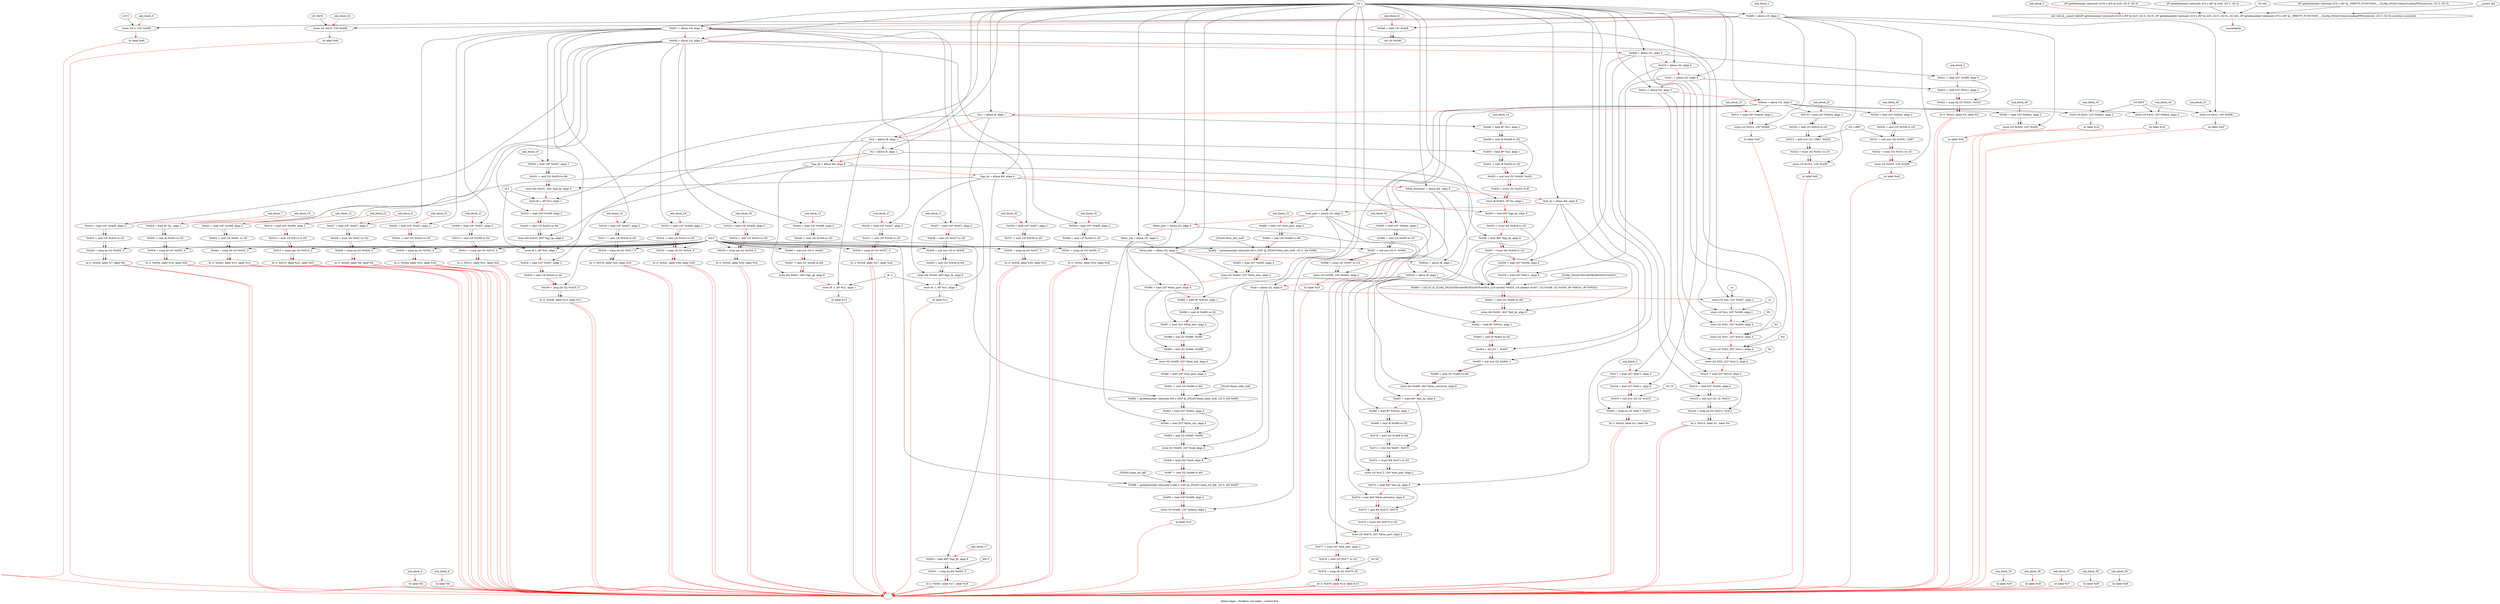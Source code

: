 digraph G {
compound=true
label="Black edges - dataflow, red edges - control flow"
"t406" [label="  %t406 = alloca i16, align 2"]
"t407" [label="  %t407 = alloca i16, align 2"]
"t408" [label="  %t408 = alloca i16, align 2"]
"t409" [label="  %t409 = alloca i32, align 4"]
"t410" [label="  %t410 = alloca i32, align 4"]
"t411" [label="  %t411 = alloca i32, align 4"]
"t412" [label="  %t412 = alloca i32, align 4"]
"theta" [label="  %theta = alloca i16, align 2"]
"s1" [label="  %s1 = alloca i8, align 1"]
"s2" [label="  %s2 = alloca i8, align 1"]
"s" [label="  %s = alloca i8, align 1"]
"gy_fp" [label="  %gy_fp = alloca i64, align 8"]
"gx_fp" [label="  %gx_fp = alloca i64, align 8"]
"frac_extractor" [label="  %frac_extractor = alloca i64, align 8"]
"k2_fp" [label="  %k2_fp = alloca i64, align 8"]
"int_part" [label="  %int_part = alloca i16, align 2"]
"frac_part" [label="  %frac_part = alloca i32, align 4"]
"frac_ind" [label="  %frac_ind = alloca i32, align 4"]
"frac_bits" [label="  %frac_bits = alloca i32, align 4"]
"MOut" [label="  %MOut = alloca i8, align 1"]
"NOut" [label="  %NOut = alloca i8, align 1"]
"ind" [label="  %ind = alloca i32, align 4"]
"_1" [label="  store i16 %xs, i16* %t407, align 2"]
"_2" [label="  store i16 %ys, i16* %t408, align 2"]
"_3" [label="  store i32 %M1, i32* %t409, align 4"]
"_4" [label="  store i32 %N1, i32* %t410, align 4"]
"_5" [label="  store i32 %M2, i32* %t411, align 4"]
"_6" [label="  store i32 %N2, i32* %t412, align 4"]
"t413" [label="  %t413 = load i32* %t410, align 4"]
"t414" [label="  %t414 = load i32* %t409, align 4"]
"t415" [label="  %t415 = sub nsw i32 16, %t414"]
"t416" [label="  %t416 = icmp eq i32 %t413, %t415"]
"_7" [label="  br i1 %t416, label %1, label %4"]
"unk_block_1" -> "t406"[color=red]
"i32 1" -> "t406"
"t406" -> "t407"[color=red weight=2]
"i32 1" -> "t407"
"t407" -> "t408"[color=red weight=2]
"i32 1" -> "t408"
"t408" -> "t409"[color=red weight=2]
"i32 1" -> "t409"
"t409" -> "t410"[color=red weight=2]
"i32 1" -> "t410"
"t410" -> "t411"[color=red weight=2]
"i32 1" -> "t411"
"t411" -> "t412"[color=red weight=2]
"i32 1" -> "t412"
"t412" -> "theta"[color=red weight=2]
"i32 1" -> "theta"
"theta" -> "s1"[color=red weight=2]
"i32 1" -> "s1"
"s1" -> "s2"[color=red weight=2]
"i32 1" -> "s2"
"s2" -> "s"[color=red weight=2]
"i32 1" -> "s"
"s" -> "gy_fp"[color=red weight=2]
"i32 1" -> "gy_fp"
"gy_fp" -> "gx_fp"[color=red weight=2]
"i32 1" -> "gx_fp"
"gx_fp" -> "frac_extractor"[color=red weight=2]
"i32 1" -> "frac_extractor"
"frac_extractor" -> "k2_fp"[color=red weight=2]
"i32 1" -> "k2_fp"
"k2_fp" -> "int_part"[color=red weight=2]
"i32 1" -> "int_part"
"int_part" -> "frac_part"[color=red weight=2]
"i32 1" -> "frac_part"
"frac_part" -> "frac_ind"[color=red weight=2]
"i32 1" -> "frac_ind"
"frac_ind" -> "frac_bits"[color=red weight=2]
"i32 1" -> "frac_bits"
"frac_bits" -> "MOut"[color=red weight=2]
"i32 1" -> "MOut"
"MOut" -> "NOut"[color=red weight=2]
"i32 1" -> "NOut"
"NOut" -> "ind"[color=red weight=2]
"i32 1" -> "ind"
"ind" -> "_1"[color=red weight=2]
"xs" -> "_1"
"t407" -> "_1"
"_1" -> "_2"[color=red weight=2]
"ys" -> "_2"
"t408" -> "_2"
"_2" -> "_3"[color=red weight=2]
"M1" -> "_3"
"t409" -> "_3"
"_3" -> "_4"[color=red weight=2]
"N1" -> "_4"
"t410" -> "_4"
"_4" -> "_5"[color=red weight=2]
"M2" -> "_5"
"t411" -> "_5"
"_5" -> "_6"[color=red weight=2]
"N2" -> "_6"
"t412" -> "_6"
"_6" -> "t413"[color=red weight=2]
"t410" -> "t413"
"t413" -> "t414"[color=red weight=2]
"t409" -> "t414"
"t414" -> "t415"[color=red weight=2]
"i32 16" -> "t415"
"t414" -> "t415"
"t415" -> "t416"[color=red weight=2]
"t413" -> "t416"
"t415" -> "t416"
"t416" -> "_7"[color=red weight=2]
"t416" -> "_7"
"_7" -> ""[color=red]
"_7" -> ""[color=red]

"t417" [label="  %t417 = load i32* %t412, align 4"]
"t418" [label="  %t418 = load i32* %t411, align 4"]
"t419" [label="  %t419 = sub nsw i32 16, %t418"]
"t420" [label="  %t420 = icmp eq i32 %t417, %t419"]
"_8" [label="  br i1 %t420, label %2, label %4"]
"unk_block_2" -> "t417"[color=red]
"t412" -> "t417"
"t417" -> "t418"[color=red weight=2]
"t411" -> "t418"
"t418" -> "t419"[color=red weight=2]
"i32 16" -> "t419"
"t418" -> "t419"
"t419" -> "t420"[color=red weight=2]
"t417" -> "t420"
"t419" -> "t420"
"t420" -> "_8"[color=red weight=2]
"t420" -> "_8"
"_8" -> ""[color=red]
"_8" -> ""[color=red]

"t421" [label="  %t421 = load i32* %t409, align 4"]
"t422" [label="  %t422 = load i32* %t411, align 4"]
"t423" [label="  %t423 = icmp eq i32 %t421, %t422"]
"_9" [label="  br i1 %t423, label %3, label %4"]
"unk_block_3" -> "t421"[color=red]
"t409" -> "t421"
"t421" -> "t422"[color=red weight=2]
"t411" -> "t422"
"t422" -> "t423"[color=red weight=2]
"t421" -> "t423"
"t422" -> "t423"
"t423" -> "_9"[color=red weight=2]
"t423" -> "_9"
"_9" -> ""[color=red]
"_9" -> ""[color=red]

"_10" [label="  br label %6"]
"unk_block_4" -> "_10"[color=red]
"_10" -> ""[color=red]

"_11" [label="  call void @__assert_fail(i8* getelementptr inbounds ([105 x i8]* @.str5, i32 0, i32 0), i8* getelementptr inbounds ([10 x i8]* @.str6, i32 0, i32 0), i32 462, i8* getelementptr inbounds ([70 x i8]* @__PRETTY_FUNCTION__._ZL29p_ZN2xf13Atan2LookupFPEssiiiissiiii, i32 0, i32 0)) noreturn nounwind"]
"_12" [label="  unreachable"]
"unk_block_5" -> "_11"[color=red]
"i8* getelementptr inbounds ([105 x i8]* @.str5, i32 0, i32 0)" -> "_11"
"i8* getelementptr inbounds ([10 x i8]* @.str6, i32 0, i32 0)" -> "_11"
"i32 462" -> "_11"
"i8* getelementptr inbounds ([70 x i8]* @__PRETTY_FUNCTION__._ZL29p_ZN2xf13Atan2LookupFPEssiiiissiiii, i32 0, i32 0)" -> "_11"
"__assert_fail" -> "_11"
"_11" -> "_12"[color=red weight=2]

"_13" [label="  br label %6"]
"unk_block_6" -> "_13"[color=red]
"_13" -> ""[color=red]

"t424" [label="  %t424 = load i16* %t408, align 2"]
"t425" [label="  %t425 = sext i16 %t424 to i32"]
"t426" [label="  %t426 = icmp eq i32 %t425, 0"]
"_14" [label="  br i1 %t426, label %7, label %9"]
"unk_block_7" -> "t424"[color=red]
"t408" -> "t424"
"t424" -> "t425"[color=red weight=2]
"t424" -> "t425"
"t425" -> "t426"[color=red weight=2]
"t425" -> "t426"
"i32 0" -> "t426"
"t426" -> "_14"[color=red weight=2]
"t426" -> "_14"
"_14" -> ""[color=red]
"_14" -> ""[color=red]

"t427" [label="  %t427 = load i16* %t407, align 2"]
"t428" [label="  %t428 = sext i16 %t427 to i32"]
"t429" [label="  %t429 = icmp eq i32 %t428, 0"]
"_15" [label="  br i1 %t429, label %8, label %9"]
"unk_block_8" -> "t427"[color=red]
"t407" -> "t427"
"t427" -> "t428"[color=red weight=2]
"t427" -> "t428"
"t428" -> "t429"[color=red weight=2]
"t428" -> "t429"
"i32 0" -> "t429"
"t429" -> "_15"[color=red weight=2]
"t429" -> "_15"
"_15" -> ""[color=red]
"_15" -> ""[color=red]

"_16" [label="  store i16 0, i16* %t406"]
"_17" [label="  br label %40"]
"unk_block_9" -> "_16"[color=red]
"i16 0" -> "_16"
"t406" -> "_16"
"_16" -> "_17"[color=red weight=2]
"_17" -> ""[color=red]

"t430" [label="  %t430 = load i16* %t407, align 2"]
"t431" [label="  %t431 = sext i16 %t430 to i64"]
"_18" [label="  store i64 %t431, i64* %gx_fp, align 8"]
"_19" [label="  store i8 1, i8* %s1, align 1"]
"t432" [label="  %t432 = load i16* %t408, align 2"]
"t433" [label="  %t433 = sext i16 %t432 to i64"]
"_20" [label="  store i64 %t433, i64* %gy_fp, align 8"]
"_21" [label="  store i8 1, i8* %s2, align 1"]
"t434" [label="  %t434 = load i16* %t407, align 2"]
"t435" [label="  %t435 = sext i16 %t434 to i32"]
"t436" [label="  %t436 = icmp slt i32 %t435, 0"]
"_22" [label="  br i1 %t436, label %10, label %11"]
"unk_block_10" -> "t430"[color=red]
"t407" -> "t430"
"t430" -> "t431"[color=red weight=2]
"t430" -> "t431"
"t431" -> "_18"[color=red weight=2]
"t431" -> "_18"
"gx_fp" -> "_18"
"_18" -> "_19"[color=red weight=2]
"i8 1" -> "_19"
"s1" -> "_19"
"_19" -> "t432"[color=red weight=2]
"t408" -> "t432"
"t432" -> "t433"[color=red weight=2]
"t432" -> "t433"
"t433" -> "_20"[color=red weight=2]
"t433" -> "_20"
"gy_fp" -> "_20"
"_20" -> "_21"[color=red weight=2]
"i8 1" -> "_21"
"s2" -> "_21"
"_21" -> "t434"[color=red weight=2]
"t407" -> "t434"
"t434" -> "t435"[color=red weight=2]
"t434" -> "t435"
"t435" -> "t436"[color=red weight=2]
"t435" -> "t436"
"i32 0" -> "t436"
"t436" -> "_22"[color=red weight=2]
"t436" -> "_22"
"_22" -> ""[color=red]
"_22" -> ""[color=red]

"t437" [label="  %t437 = load i16* %t407, align 2"]
"t438" [label="  %t438 = sext i16 %t437 to i32"]
"t439" [label="  %t439 = sub nsw i32 0, %t438"]
"t440" [label="  %t440 = sext i32 %t439 to i64"]
"_23" [label="  store i64 %t440, i64* %gx_fp, align 8"]
"_24" [label="  store i8 -1, i8* %s1, align 1"]
"_25" [label="  br label %11"]
"unk_block_11" -> "t437"[color=red]
"t407" -> "t437"
"t437" -> "t438"[color=red weight=2]
"t437" -> "t438"
"t438" -> "t439"[color=red weight=2]
"i32 0" -> "t439"
"t438" -> "t439"
"t439" -> "t440"[color=red weight=2]
"t439" -> "t440"
"t440" -> "_23"[color=red weight=2]
"t440" -> "_23"
"gx_fp" -> "_23"
"_23" -> "_24"[color=red weight=2]
"i8 -1" -> "_24"
"s1" -> "_24"
"_24" -> "_25"[color=red weight=2]
"_25" -> ""[color=red]

"t441" [label="  %t441 = load i16* %t408, align 2"]
"t442" [label="  %t442 = sext i16 %t441 to i32"]
"t443" [label="  %t443 = icmp slt i32 %t442, 0"]
"_26" [label="  br i1 %t443, label %12, label %13"]
"unk_block_12" -> "t441"[color=red]
"t408" -> "t441"
"t441" -> "t442"[color=red weight=2]
"t441" -> "t442"
"t442" -> "t443"[color=red weight=2]
"t442" -> "t443"
"i32 0" -> "t443"
"t443" -> "_26"[color=red weight=2]
"t443" -> "_26"
"_26" -> ""[color=red]
"_26" -> ""[color=red]

"t444" [label="  %t444 = load i16* %t408, align 2"]
"t445" [label="  %t445 = sext i16 %t444 to i32"]
"t446" [label="  %t446 = sub nsw i32 0, %t445"]
"t447" [label="  %t447 = sext i32 %t446 to i64"]
"_27" [label="  store i64 %t447, i64* %gy_fp, align 8"]
"_28" [label="  store i8 -1, i8* %s2, align 1"]
"_29" [label="  br label %13"]
"unk_block_13" -> "t444"[color=red]
"t408" -> "t444"
"t444" -> "t445"[color=red weight=2]
"t444" -> "t445"
"t445" -> "t446"[color=red weight=2]
"i32 0" -> "t446"
"t445" -> "t446"
"t446" -> "t447"[color=red weight=2]
"t446" -> "t447"
"t447" -> "_27"[color=red weight=2]
"t447" -> "_27"
"gy_fp" -> "_27"
"_27" -> "_28"[color=red weight=2]
"i8 -1" -> "_28"
"s2" -> "_28"
"_28" -> "_29"[color=red weight=2]
"_29" -> ""[color=red]

"t448" [label="  %t448 = load i8* %s1, align 1"]
"t449" [label="  %t449 = sext i8 %t448 to i32"]
"t450" [label="  %t450 = load i8* %s2, align 1"]
"t451" [label="  %t451 = sext i8 %t450 to i32"]
"t452" [label="  %t452 = mul nsw i32 %t449, %t451"]
"t453" [label="  %t453 = trunc i32 %t452 to i8"]
"_30" [label="  store i8 %t453, i8* %s, align 1"]
"t454" [label="  %t454 = load i64* %gx_fp, align 8"]
"t455" [label="  %t455 = trunc i64 %t454 to i16"]
"t456" [label="  %t456 = load i64* %gy_fp, align 8"]
"t457" [label="  %t457 = trunc i64 %t456 to i16"]
"t458" [label="  %t458 = load i32* %t409, align 4"]
"t459" [label="  %t459 = load i32* %t411, align 4"]
"t460" [label="  %t460 = call i32 @_ZL28p_ZN2xf10DivideYByXEttiiPcPcttiiPcS_(i16 zeroext %t455, i16 zeroext %t457, i32 %t458, i32 %t459, i8* %MOut, i8* %NOut)"]
"t461" [label="  %t461 = zext i32 %t460 to i64"]
"_31" [label="  store i64 %t461, i64* %k2_fp, align 8"]
"t462" [label="  %t462 = load i8* %NOut, align 1"]
"t463" [label="  %t463 = sext i8 %t462 to i32"]
"t464" [label="  %t464 = shl i32 1, %t463"]
"t465" [label="  %t465 = sub nsw i32 %t464, 1"]
"t466" [label="  %t466 = sext i32 %t465 to i64"]
"_32" [label="  store i64 %t466, i64* %frac_extractor, align 8"]
"t467" [label="  %t467 = load i64* %k2_fp, align 8"]
"t468" [label="  %t468 = load i8* %NOut, align 1"]
"t469" [label="  %t469 = sext i8 %t468 to i32"]
"t470" [label="  %t470 = zext i32 %t469 to i64"]
"t471" [label="  %t471 = lshr i64 %t467, %t470"]
"t472" [label="  %t472 = trunc i64 %t471 to i16"]
"_33" [label="  store i16 %t472, i16* %int_part, align 2"]
"t473" [label="  %t473 = load i64* %k2_fp, align 8"]
"t474" [label="  %t474 = load i64* %frac_extractor, align 8"]
"t475" [label="  %t475 = and i64 %t473, %t474"]
"t476" [label="  %t476 = trunc i64 %t475 to i32"]
"_34" [label="  store i32 %t476, i32* %frac_part, align 4"]
"t477" [label="  %t477 = load i16* %int_part, align 2"]
"t478" [label="  %t478 = zext i16 %t477 to i32"]
"t479" [label="  %t479 = icmp slt i32 %t478, 63"]
"_35" [label="  br i1 %t479, label %14, label %15"]
"unk_block_14" -> "t448"[color=red]
"s1" -> "t448"
"t448" -> "t449"[color=red weight=2]
"t448" -> "t449"
"t449" -> "t450"[color=red weight=2]
"s2" -> "t450"
"t450" -> "t451"[color=red weight=2]
"t450" -> "t451"
"t451" -> "t452"[color=red weight=2]
"t449" -> "t452"
"t451" -> "t452"
"t452" -> "t453"[color=red weight=2]
"t452" -> "t453"
"t453" -> "_30"[color=red weight=2]
"t453" -> "_30"
"s" -> "_30"
"_30" -> "t454"[color=red weight=2]
"gx_fp" -> "t454"
"t454" -> "t455"[color=red weight=2]
"t454" -> "t455"
"t455" -> "t456"[color=red weight=2]
"gy_fp" -> "t456"
"t456" -> "t457"[color=red weight=2]
"t456" -> "t457"
"t457" -> "t458"[color=red weight=2]
"t409" -> "t458"
"t458" -> "t459"[color=red weight=2]
"t411" -> "t459"
"t459" -> "t460"[color=red weight=2]
"t455" -> "t460"
"t457" -> "t460"
"t458" -> "t460"
"t459" -> "t460"
"MOut" -> "t460"
"NOut" -> "t460"
"_ZL28p_ZN2xf10DivideYByXEttiiPcPcttiiPcS_" -> "t460"
"t460" -> "t461"[color=red weight=2]
"t460" -> "t461"
"t461" -> "_31"[color=red weight=2]
"t461" -> "_31"
"k2_fp" -> "_31"
"_31" -> "t462"[color=red weight=2]
"NOut" -> "t462"
"t462" -> "t463"[color=red weight=2]
"t462" -> "t463"
"t463" -> "t464"[color=red weight=2]
"i32 1" -> "t464"
"t463" -> "t464"
"t464" -> "t465"[color=red weight=2]
"t464" -> "t465"
"i32 1" -> "t465"
"t465" -> "t466"[color=red weight=2]
"t465" -> "t466"
"t466" -> "_32"[color=red weight=2]
"t466" -> "_32"
"frac_extractor" -> "_32"
"_32" -> "t467"[color=red weight=2]
"k2_fp" -> "t467"
"t467" -> "t468"[color=red weight=2]
"NOut" -> "t468"
"t468" -> "t469"[color=red weight=2]
"t468" -> "t469"
"t469" -> "t470"[color=red weight=2]
"t469" -> "t470"
"t470" -> "t471"[color=red weight=2]
"t467" -> "t471"
"t470" -> "t471"
"t471" -> "t472"[color=red weight=2]
"t471" -> "t472"
"t472" -> "_33"[color=red weight=2]
"t472" -> "_33"
"int_part" -> "_33"
"_33" -> "t473"[color=red weight=2]
"k2_fp" -> "t473"
"t473" -> "t474"[color=red weight=2]
"frac_extractor" -> "t474"
"t474" -> "t475"[color=red weight=2]
"t473" -> "t475"
"t474" -> "t475"
"t475" -> "t476"[color=red weight=2]
"t475" -> "t476"
"t476" -> "_34"[color=red weight=2]
"t476" -> "_34"
"frac_part" -> "_34"
"_34" -> "t477"[color=red weight=2]
"int_part" -> "t477"
"t477" -> "t478"[color=red weight=2]
"t477" -> "t478"
"t478" -> "t479"[color=red weight=2]
"t478" -> "t479"
"i32 63" -> "t479"
"t479" -> "_35"[color=red weight=2]
"t479" -> "_35"
"_35" -> ""[color=red]
"_35" -> ""[color=red]

"t480" [label="  %t480 = load i16* %int_part, align 2"]
"t481" [label="  %t481 = zext i16 %t480 to i64"]
"t482" [label="  %t482 = getelementptr inbounds [63 x i32]* @_ZN2xf13frac_bits_lutE, i32 0, i64 %t481"]
"t483" [label="  %t483 = load i32* %t482, align 4"]
"_36" [label="  store i32 %t483, i32* %frac_bits, align 4"]
"t484" [label="  %t484 = load i32* %frac_part, align 4"]
"t485" [label="  %t485 = load i8* %NOut, align 1"]
"t486" [label="  %t486 = sext i8 %t485 to i32"]
"t487" [label="  %t487 = load i32* %frac_bits, align 4"]
"t488" [label="  %t488 = sub i32 %t486, %t487"]
"t489" [label="  %t489 = lshr i32 %t484, %t488"]
"_37" [label="  store i32 %t489, i32* %frac_ind, align 4"]
"t490" [label="  %t490 = load i16* %int_part, align 2"]
"t491" [label="  %t491 = zext i16 %t490 to i64"]
"t492" [label="  %t492 = getelementptr inbounds [63 x i32]* @_ZN2xf13base_addr_lutE, i32 0, i64 %t491"]
"t493" [label="  %t493 = load i32* %t492, align 4"]
"t494" [label="  %t494 = load i32* %frac_ind, align 4"]
"t495" [label="  %t495 = add i32 %t493, %t494"]
"_38" [label="  store i32 %t495, i32* %ind, align 4"]
"t496" [label="  %t496 = load i32* %ind, align 4"]
"t497" [label="  %t497 = sext i32 %t496 to i64"]
"t498" [label="  %t498 = getelementptr inbounds [1440 x i16]* @_ZN2xf11atan_lut_fpE, i32 0, i64 %t497"]
"t499" [label="  %t499 = load i16* %t498, align 2"]
"_39" [label="  store i16 %t499, i16* %theta, align 2"]
"_40" [label="  br label %16"]
"unk_block_15" -> "t480"[color=red]
"int_part" -> "t480"
"t480" -> "t481"[color=red weight=2]
"t480" -> "t481"
"t481" -> "t482"[color=red weight=2]
"_ZN2xf13frac_bits_lutE" -> "t482"
"i32 0" -> "t482"
"t481" -> "t482"
"t482" -> "t483"[color=red weight=2]
"t482" -> "t483"
"t483" -> "_36"[color=red weight=2]
"t483" -> "_36"
"frac_bits" -> "_36"
"_36" -> "t484"[color=red weight=2]
"frac_part" -> "t484"
"t484" -> "t485"[color=red weight=2]
"NOut" -> "t485"
"t485" -> "t486"[color=red weight=2]
"t485" -> "t486"
"t486" -> "t487"[color=red weight=2]
"frac_bits" -> "t487"
"t487" -> "t488"[color=red weight=2]
"t486" -> "t488"
"t487" -> "t488"
"t488" -> "t489"[color=red weight=2]
"t484" -> "t489"
"t488" -> "t489"
"t489" -> "_37"[color=red weight=2]
"t489" -> "_37"
"frac_ind" -> "_37"
"_37" -> "t490"[color=red weight=2]
"int_part" -> "t490"
"t490" -> "t491"[color=red weight=2]
"t490" -> "t491"
"t491" -> "t492"[color=red weight=2]
"_ZN2xf13base_addr_lutE" -> "t492"
"i32 0" -> "t492"
"t491" -> "t492"
"t492" -> "t493"[color=red weight=2]
"t492" -> "t493"
"t493" -> "t494"[color=red weight=2]
"frac_ind" -> "t494"
"t494" -> "t495"[color=red weight=2]
"t493" -> "t495"
"t494" -> "t495"
"t495" -> "_38"[color=red weight=2]
"t495" -> "_38"
"ind" -> "_38"
"_38" -> "t496"[color=red weight=2]
"ind" -> "t496"
"t496" -> "t497"[color=red weight=2]
"t496" -> "t497"
"t497" -> "t498"[color=red weight=2]
"_ZN2xf11atan_lut_fpE" -> "t498"
"i32 0" -> "t498"
"t497" -> "t498"
"t498" -> "t499"[color=red weight=2]
"t498" -> "t499"
"t499" -> "_39"[color=red weight=2]
"t499" -> "_39"
"theta" -> "_39"
"_39" -> "_40"[color=red weight=2]
"_40" -> ""[color=red]

"_41" [label="  store i16 6433, i16* %theta, align 2"]
"_42" [label="  br label %16"]
"unk_block_16" -> "_41"[color=red]
"i16 6433" -> "_41"
"theta" -> "_41"
"_41" -> "_42"[color=red weight=2]
"_42" -> ""[color=red]

"t500" [label="  %t500 = load i64* %gx_fp, align 8"]
"t501" [label="  %t501 = icmp eq i64 %t500, 0"]
"_43" [label="  br i1 %t501, label %17, label %18"]
"unk_block_17" -> "t500"[color=red]
"gx_fp" -> "t500"
"t500" -> "t501"[color=red weight=2]
"t500" -> "t501"
"i64 0" -> "t501"
"t501" -> "_43"[color=red weight=2]
"t501" -> "_43"
"_43" -> ""[color=red]
"_43" -> ""[color=red]

"_44" [label="  store i16 6433, i16* %theta, align 2"]
"_45" [label="  br label %18"]
"unk_block_18" -> "_44"[color=red]
"i16 6433" -> "_44"
"theta" -> "_44"
"_44" -> "_45"[color=red weight=2]
"_45" -> ""[color=red]

"t502" [label="  %t502 = load i8* %s, align 1"]
"t503" [label="  %t503 = sext i8 %t502 to i32"]
"t504" [label="  %t504 = icmp slt i32 %t503, 0"]
"_46" [label="  br i1 %t504, label %19, label %20"]
"unk_block_19" -> "t502"[color=red]
"s" -> "t502"
"t502" -> "t503"[color=red weight=2]
"t502" -> "t503"
"t503" -> "t504"[color=red weight=2]
"t503" -> "t504"
"i32 0" -> "t504"
"t504" -> "_46"[color=red weight=2]
"t504" -> "_46"
"_46" -> ""[color=red]
"_46" -> ""[color=red]

"t505" [label="  %t505 = load i16* %theta, align 2"]
"t506" [label="  %t506 = sext i16 %t505 to i32"]
"t507" [label="  %t507 = sub nsw i32 0, %t506"]
"t508" [label="  %t508 = trunc i32 %t507 to i16"]
"_47" [label="  store i16 %t508, i16* %theta, align 2"]
"_48" [label="  br label %20"]
"unk_block_20" -> "t505"[color=red]
"theta" -> "t505"
"t505" -> "t506"[color=red weight=2]
"t505" -> "t506"
"t506" -> "t507"[color=red weight=2]
"i32 0" -> "t507"
"t506" -> "t507"
"t507" -> "t508"[color=red weight=2]
"t507" -> "t508"
"t508" -> "_47"[color=red weight=2]
"t508" -> "_47"
"theta" -> "_47"
"_47" -> "_48"[color=red weight=2]
"_48" -> ""[color=red]

"t509" [label="  %t509 = load i16* %t407, align 2"]
"t510" [label="  %t510 = sext i16 %t509 to i32"]
"t511" [label="  %t511 = icmp sgt i32 %t510, 0"]
"_49" [label="  br i1 %t511, label %21, label %22"]
"unk_block_21" -> "t509"[color=red]
"t407" -> "t509"
"t509" -> "t510"[color=red weight=2]
"t509" -> "t510"
"t510" -> "t511"[color=red weight=2]
"t510" -> "t511"
"i32 0" -> "t511"
"t511" -> "_49"[color=red weight=2]
"t511" -> "_49"
"_49" -> ""[color=red]
"_49" -> ""[color=red]

"t512" [label="  %t512 = load i16* %theta, align 2"]
"_50" [label="  store i16 %t512, i16* %t406"]
"_51" [label="  br label %40"]
"unk_block_22" -> "t512"[color=red]
"theta" -> "t512"
"t512" -> "_50"[color=red weight=2]
"t512" -> "_50"
"t406" -> "_50"
"_50" -> "_51"[color=red weight=2]
"_51" -> ""[color=red]

"t513" [label="  %t513 = load i16* %t408, align 2"]
"t514" [label="  %t514 = sext i16 %t513 to i32"]
"t515" [label="  %t515 = icmp sge i32 %t514, 0"]
"_52" [label="  br i1 %t515, label %23, label %25"]
"unk_block_23" -> "t513"[color=red]
"t408" -> "t513"
"t513" -> "t514"[color=red weight=2]
"t513" -> "t514"
"t514" -> "t515"[color=red weight=2]
"t514" -> "t515"
"i32 0" -> "t515"
"t515" -> "_52"[color=red weight=2]
"t515" -> "_52"
"_52" -> ""[color=red]
"_52" -> ""[color=red]

"t516" [label="  %t516 = load i16* %t407, align 2"]
"t517" [label="  %t517 = sext i16 %t516 to i32"]
"t518" [label="  %t518 = icmp slt i32 %t517, 0"]
"_53" [label="  br i1 %t518, label %24, label %25"]
"unk_block_24" -> "t516"[color=red]
"t407" -> "t516"
"t516" -> "t517"[color=red weight=2]
"t516" -> "t517"
"t517" -> "t518"[color=red weight=2]
"t517" -> "t518"
"i32 0" -> "t518"
"t518" -> "_53"[color=red weight=2]
"t518" -> "_53"
"_53" -> ""[color=red]
"_53" -> ""[color=red]

"t519" [label="  %t519 = load i16* %theta, align 2"]
"t520" [label="  %t520 = sext i16 %t519 to i32"]
"t521" [label="  %t521 = add nsw i32 12867, %t520"]
"t522" [label="  %t522 = trunc i32 %t521 to i16"]
"_54" [label="  store i16 %t522, i16* %t406"]
"_55" [label="  br label %40"]
"unk_block_25" -> "t519"[color=red]
"theta" -> "t519"
"t519" -> "t520"[color=red weight=2]
"t519" -> "t520"
"t520" -> "t521"[color=red weight=2]
"i32 12867" -> "t521"
"t520" -> "t521"
"t521" -> "t522"[color=red weight=2]
"t521" -> "t522"
"t522" -> "_54"[color=red weight=2]
"t522" -> "_54"
"t406" -> "_54"
"_54" -> "_55"[color=red weight=2]
"_55" -> ""[color=red]

"t523" [label="  %t523 = load i16* %t408, align 2"]
"t524" [label="  %t524 = sext i16 %t523 to i32"]
"t525" [label="  %t525 = icmp slt i32 %t524, 0"]
"_56" [label="  br i1 %t525, label %26, label %28"]
"unk_block_26" -> "t523"[color=red]
"t408" -> "t523"
"t523" -> "t524"[color=red weight=2]
"t523" -> "t524"
"t524" -> "t525"[color=red weight=2]
"t524" -> "t525"
"i32 0" -> "t525"
"t525" -> "_56"[color=red weight=2]
"t525" -> "_56"
"_56" -> ""[color=red]
"_56" -> ""[color=red]

"t526" [label="  %t526 = load i16* %t407, align 2"]
"t527" [label="  %t527 = sext i16 %t526 to i32"]
"t528" [label="  %t528 = icmp slt i32 %t527, 0"]
"_57" [label="  br i1 %t528, label %27, label %28"]
"unk_block_27" -> "t526"[color=red]
"t407" -> "t526"
"t526" -> "t527"[color=red weight=2]
"t526" -> "t527"
"t527" -> "t528"[color=red weight=2]
"t527" -> "t528"
"i32 0" -> "t528"
"t528" -> "_57"[color=red weight=2]
"t528" -> "_57"
"_57" -> ""[color=red]
"_57" -> ""[color=red]

"t529" [label="  %t529 = load i16* %theta, align 2"]
"t530" [label="  %t530 = sext i16 %t529 to i32"]
"t531" [label="  %t531 = sub nsw i32 %t530, 12867"]
"t532" [label="  %t532 = trunc i32 %t531 to i16"]
"_58" [label="  store i16 %t532, i16* %t406"]
"_59" [label="  br label %40"]
"unk_block_28" -> "t529"[color=red]
"theta" -> "t529"
"t529" -> "t530"[color=red weight=2]
"t529" -> "t530"
"t530" -> "t531"[color=red weight=2]
"t530" -> "t531"
"i32 12867" -> "t531"
"t531" -> "t532"[color=red weight=2]
"t531" -> "t532"
"t532" -> "_58"[color=red weight=2]
"t532" -> "_58"
"t406" -> "_58"
"_58" -> "_59"[color=red weight=2]
"_59" -> ""[color=red]

"t533" [label="  %t533 = load i16* %t408, align 2"]
"t534" [label="  %t534 = sext i16 %t533 to i32"]
"t535" [label="  %t535 = icmp sgt i32 %t534, 0"]
"_60" [label="  br i1 %t535, label %29, label %31"]
"unk_block_29" -> "t533"[color=red]
"t408" -> "t533"
"t533" -> "t534"[color=red weight=2]
"t533" -> "t534"
"t534" -> "t535"[color=red weight=2]
"t534" -> "t535"
"i32 0" -> "t535"
"t535" -> "_60"[color=red weight=2]
"t535" -> "_60"
"_60" -> ""[color=red]
"_60" -> ""[color=red]

"t536" [label="  %t536 = load i16* %t407, align 2"]
"t537" [label="  %t537 = sext i16 %t536 to i32"]
"t538" [label="  %t538 = icmp eq i32 %t537, 0"]
"_61" [label="  br i1 %t538, label %30, label %31"]
"unk_block_30" -> "t536"[color=red]
"t407" -> "t536"
"t536" -> "t537"[color=red weight=2]
"t536" -> "t537"
"t537" -> "t538"[color=red weight=2]
"t537" -> "t538"
"i32 0" -> "t538"
"t538" -> "_61"[color=red weight=2]
"t538" -> "_61"
"_61" -> ""[color=red]
"_61" -> ""[color=red]

"_62" [label="  store i16 6433, i16* %t406"]
"_63" [label="  br label %40"]
"unk_block_31" -> "_62"[color=red]
"i16 6433" -> "_62"
"t406" -> "_62"
"_62" -> "_63"[color=red weight=2]
"_63" -> ""[color=red]

"t539" [label="  %t539 = load i16* %t408, align 2"]
"t540" [label="  %t540 = sext i16 %t539 to i32"]
"t541" [label="  %t541 = icmp slt i32 %t540, 0"]
"_64" [label="  br i1 %t541, label %32, label %34"]
"unk_block_32" -> "t539"[color=red]
"t408" -> "t539"
"t539" -> "t540"[color=red weight=2]
"t539" -> "t540"
"t540" -> "t541"[color=red weight=2]
"t540" -> "t541"
"i32 0" -> "t541"
"t541" -> "_64"[color=red weight=2]
"t541" -> "_64"
"_64" -> ""[color=red]
"_64" -> ""[color=red]

"t542" [label="  %t542 = load i16* %t407, align 2"]
"t543" [label="  %t543 = sext i16 %t542 to i32"]
"t544" [label="  %t544 = icmp eq i32 %t543, 0"]
"_65" [label="  br i1 %t544, label %33, label %34"]
"unk_block_33" -> "t542"[color=red]
"t407" -> "t542"
"t542" -> "t543"[color=red weight=2]
"t542" -> "t543"
"t543" -> "t544"[color=red weight=2]
"t543" -> "t544"
"i32 0" -> "t544"
"t544" -> "_65"[color=red weight=2]
"t544" -> "_65"
"_65" -> ""[color=red]
"_65" -> ""[color=red]

"_66" [label="  store i16 -6433, i16* %t406"]
"_67" [label="  br label %40"]
"unk_block_34" -> "_66"[color=red]
"i16 -6433" -> "_66"
"t406" -> "_66"
"_66" -> "_67"[color=red weight=2]
"_67" -> ""[color=red]

"_68" [label="  br label %35"]
"unk_block_35" -> "_68"[color=red]
"_68" -> ""[color=red]

"_69" [label="  br label %36"]
"unk_block_36" -> "_69"[color=red]
"_69" -> ""[color=red]

"_70" [label="  br label %37"]
"unk_block_37" -> "_70"[color=red]
"_70" -> ""[color=red]

"_71" [label="  br label %38"]
"unk_block_38" -> "_71"[color=red]
"_71" -> ""[color=red]

"_72" [label="  br label %39"]
"unk_block_39" -> "_72"[color=red]
"_72" -> ""[color=red]

"t545" [label="  %t545 = load i16* %theta, align 2"]
"_73" [label="  store i16 %t545, i16* %t406"]
"_74" [label="  br label %40"]
"unk_block_40" -> "t545"[color=red]
"theta" -> "t545"
"t545" -> "_73"[color=red weight=2]
"t545" -> "_73"
"t406" -> "_73"
"_73" -> "_74"[color=red weight=2]
"_74" -> ""[color=red]

"t546" [label="  %t546 = load i16* %t406"]
"_75" [label="  ret i16 %t546"]
"unk_block_41" -> "t546"[color=red]
"t406" -> "t546"
"t546" -> "_75"[color=red weight=2]
"t546" -> "_75"

}
